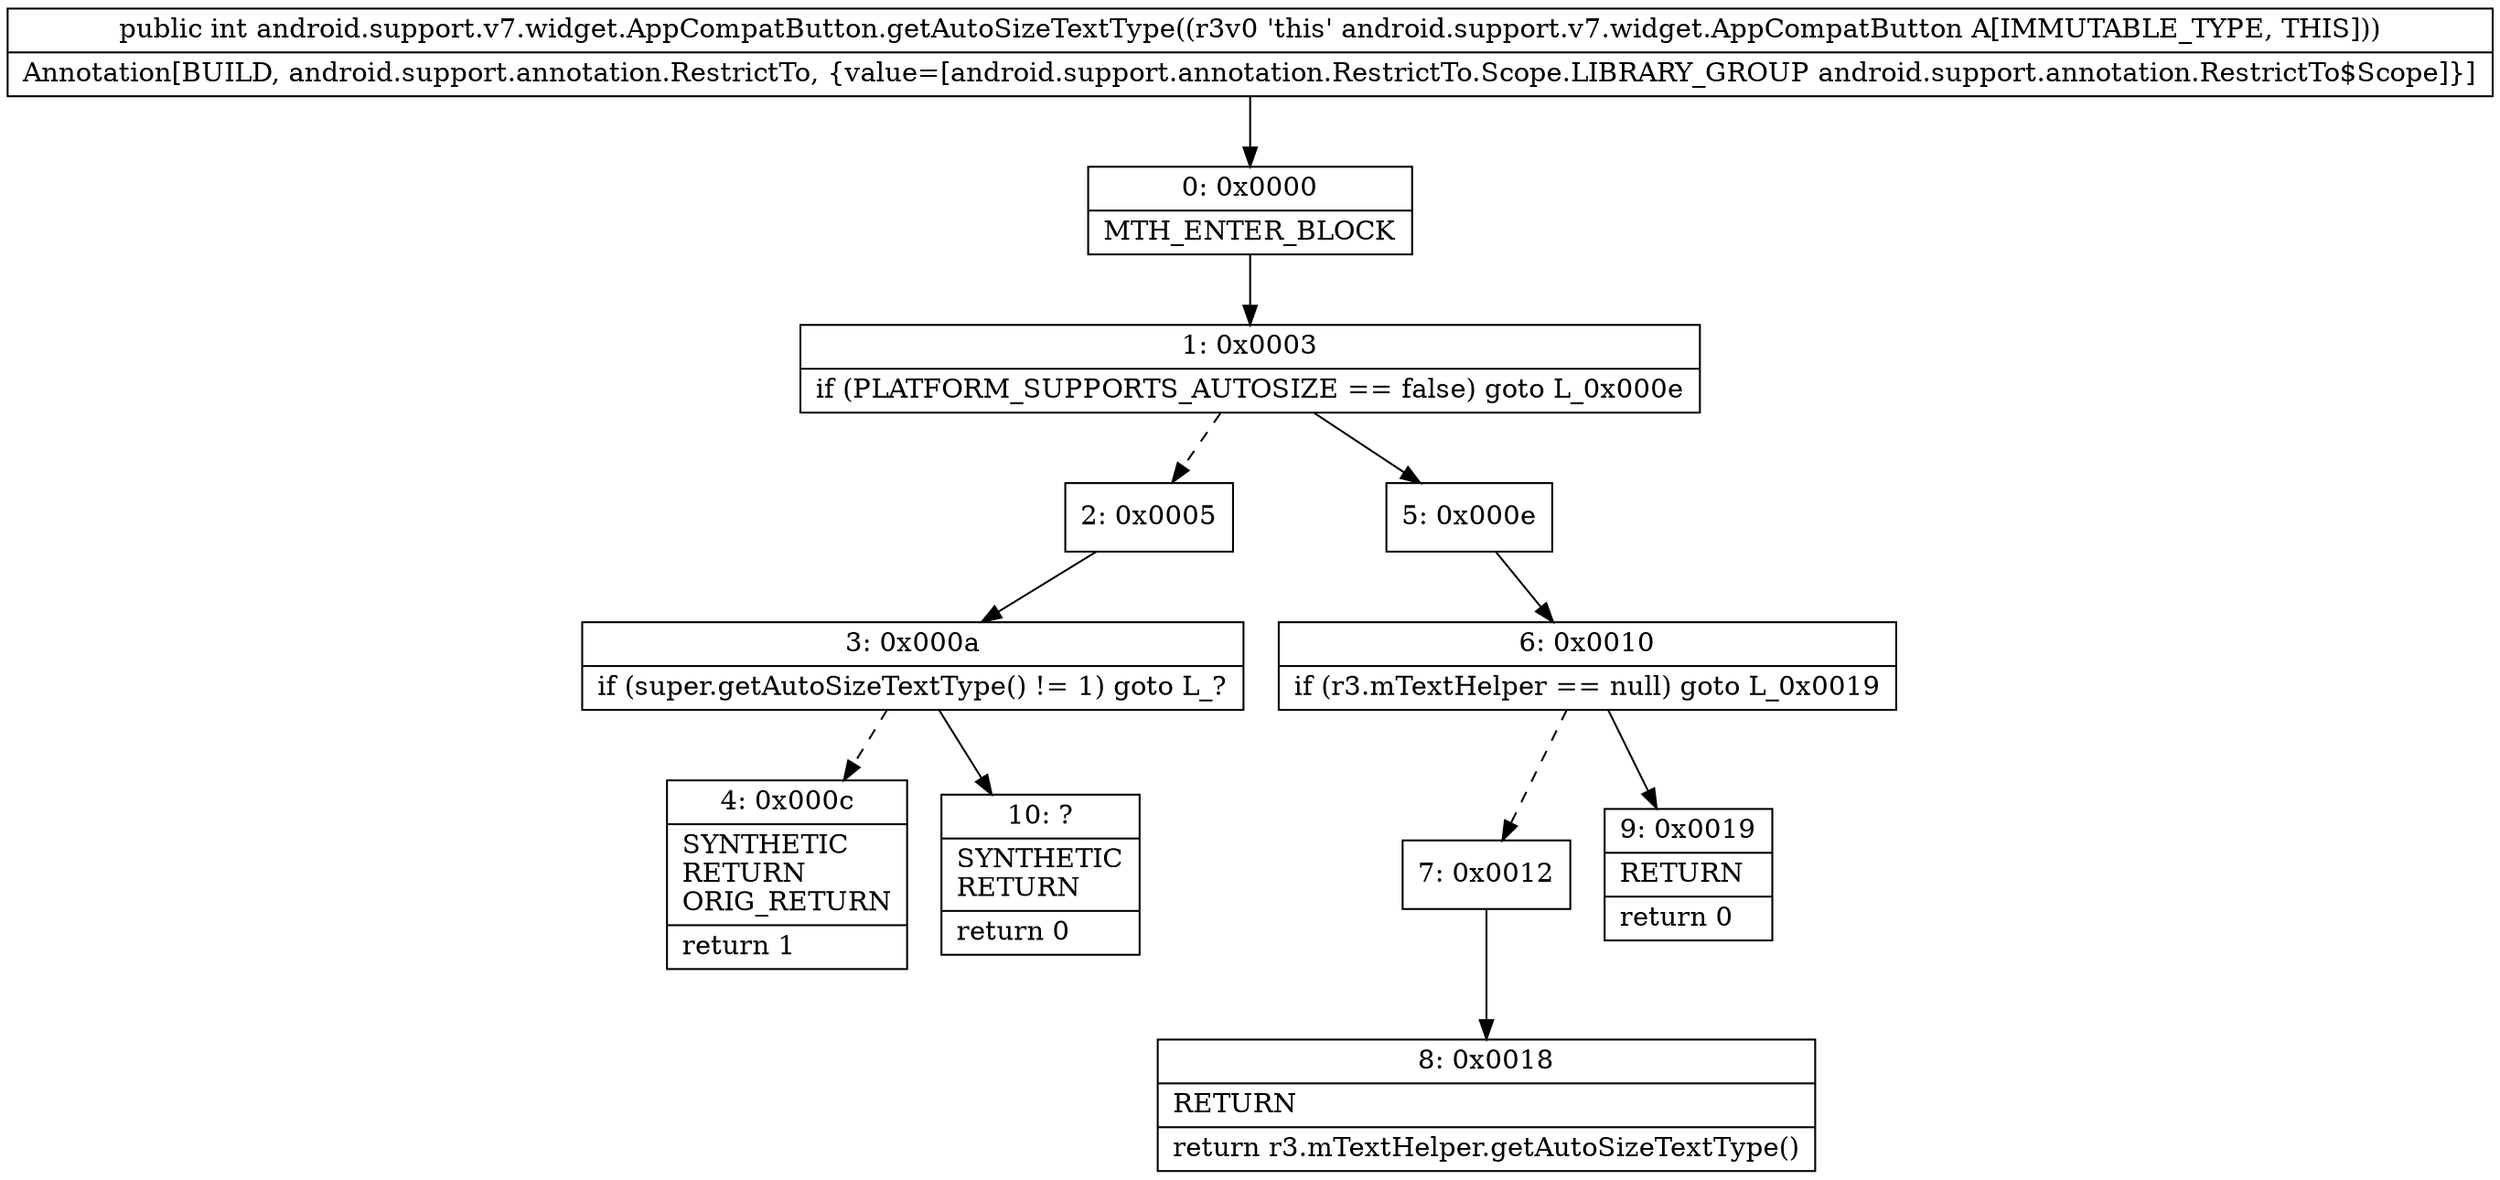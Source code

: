 digraph "CFG forandroid.support.v7.widget.AppCompatButton.getAutoSizeTextType()I" {
Node_0 [shape=record,label="{0\:\ 0x0000|MTH_ENTER_BLOCK\l}"];
Node_1 [shape=record,label="{1\:\ 0x0003|if (PLATFORM_SUPPORTS_AUTOSIZE == false) goto L_0x000e\l}"];
Node_2 [shape=record,label="{2\:\ 0x0005}"];
Node_3 [shape=record,label="{3\:\ 0x000a|if (super.getAutoSizeTextType() != 1) goto L_?\l}"];
Node_4 [shape=record,label="{4\:\ 0x000c|SYNTHETIC\lRETURN\lORIG_RETURN\l|return 1\l}"];
Node_5 [shape=record,label="{5\:\ 0x000e}"];
Node_6 [shape=record,label="{6\:\ 0x0010|if (r3.mTextHelper == null) goto L_0x0019\l}"];
Node_7 [shape=record,label="{7\:\ 0x0012}"];
Node_8 [shape=record,label="{8\:\ 0x0018|RETURN\l|return r3.mTextHelper.getAutoSizeTextType()\l}"];
Node_9 [shape=record,label="{9\:\ 0x0019|RETURN\l|return 0\l}"];
Node_10 [shape=record,label="{10\:\ ?|SYNTHETIC\lRETURN\l|return 0\l}"];
MethodNode[shape=record,label="{public int android.support.v7.widget.AppCompatButton.getAutoSizeTextType((r3v0 'this' android.support.v7.widget.AppCompatButton A[IMMUTABLE_TYPE, THIS]))  | Annotation[BUILD, android.support.annotation.RestrictTo, \{value=[android.support.annotation.RestrictTo.Scope.LIBRARY_GROUP android.support.annotation.RestrictTo$Scope]\}]\l}"];
MethodNode -> Node_0;
Node_0 -> Node_1;
Node_1 -> Node_2[style=dashed];
Node_1 -> Node_5;
Node_2 -> Node_3;
Node_3 -> Node_4[style=dashed];
Node_3 -> Node_10;
Node_5 -> Node_6;
Node_6 -> Node_7[style=dashed];
Node_6 -> Node_9;
Node_7 -> Node_8;
}

